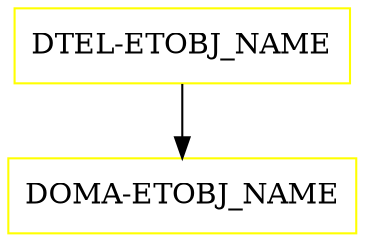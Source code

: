 digraph G {
  "DTEL-ETOBJ_NAME" [shape=box,color=yellow];
  "DOMA-ETOBJ_NAME" [shape=box,color=yellow,URL="./DOMA_ETOBJ_NAME.html"];
  "DTEL-ETOBJ_NAME" -> "DOMA-ETOBJ_NAME";
}
